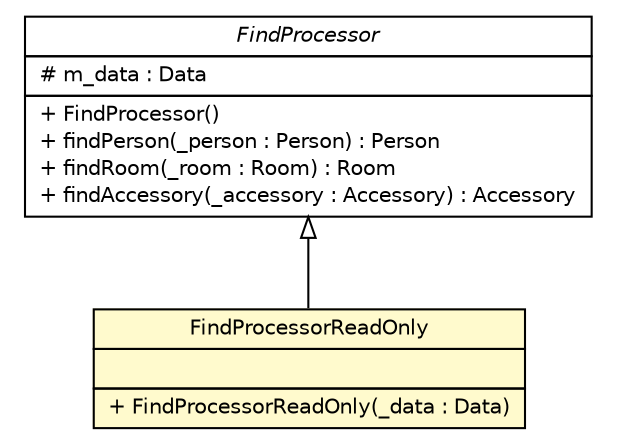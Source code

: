 #!/usr/local/bin/dot
#
# Class diagram 
# Generated by UMLGraph version 5.1 (http://www.umlgraph.org/)
#

digraph G {
	edge [fontname="Helvetica",fontsize=10,labelfontname="Helvetica",labelfontsize=10];
	node [fontname="Helvetica",fontsize=10,shape=plaintext];
	nodesep=0.25;
	ranksep=0.5;
	// com.connectlife.coreserver.environment.FindProcessorReadOnly
	c1627 [label=<<table title="com.connectlife.coreserver.environment.FindProcessorReadOnly" border="0" cellborder="1" cellspacing="0" cellpadding="2" port="p" bgcolor="lemonChiffon" href="./FindProcessorReadOnly.html">
		<tr><td><table border="0" cellspacing="0" cellpadding="1">
<tr><td align="center" balign="center"> FindProcessorReadOnly </td></tr>
		</table></td></tr>
		<tr><td><table border="0" cellspacing="0" cellpadding="1">
<tr><td align="left" balign="left">  </td></tr>
		</table></td></tr>
		<tr><td><table border="0" cellspacing="0" cellpadding="1">
<tr><td align="left" balign="left"> + FindProcessorReadOnly(_data : Data) </td></tr>
		</table></td></tr>
		</table>>, fontname="Helvetica", fontcolor="black", fontsize=10.0];
	// com.connectlife.coreserver.environment.FindProcessor
	c1629 [label=<<table title="com.connectlife.coreserver.environment.FindProcessor" border="0" cellborder="1" cellspacing="0" cellpadding="2" port="p" href="./FindProcessor.html">
		<tr><td><table border="0" cellspacing="0" cellpadding="1">
<tr><td align="center" balign="center"><font face="Helvetica-Oblique"> FindProcessor </font></td></tr>
		</table></td></tr>
		<tr><td><table border="0" cellspacing="0" cellpadding="1">
<tr><td align="left" balign="left"> # m_data : Data </td></tr>
		</table></td></tr>
		<tr><td><table border="0" cellspacing="0" cellpadding="1">
<tr><td align="left" balign="left"> + FindProcessor() </td></tr>
<tr><td align="left" balign="left"> + findPerson(_person : Person) : Person </td></tr>
<tr><td align="left" balign="left"> + findRoom(_room : Room) : Room </td></tr>
<tr><td align="left" balign="left"> + findAccessory(_accessory : Accessory) : Accessory </td></tr>
		</table></td></tr>
		</table>>, fontname="Helvetica", fontcolor="black", fontsize=10.0];
	//com.connectlife.coreserver.environment.FindProcessorReadOnly extends com.connectlife.coreserver.environment.FindProcessor
	c1629:p -> c1627:p [dir=back,arrowtail=empty];
}

